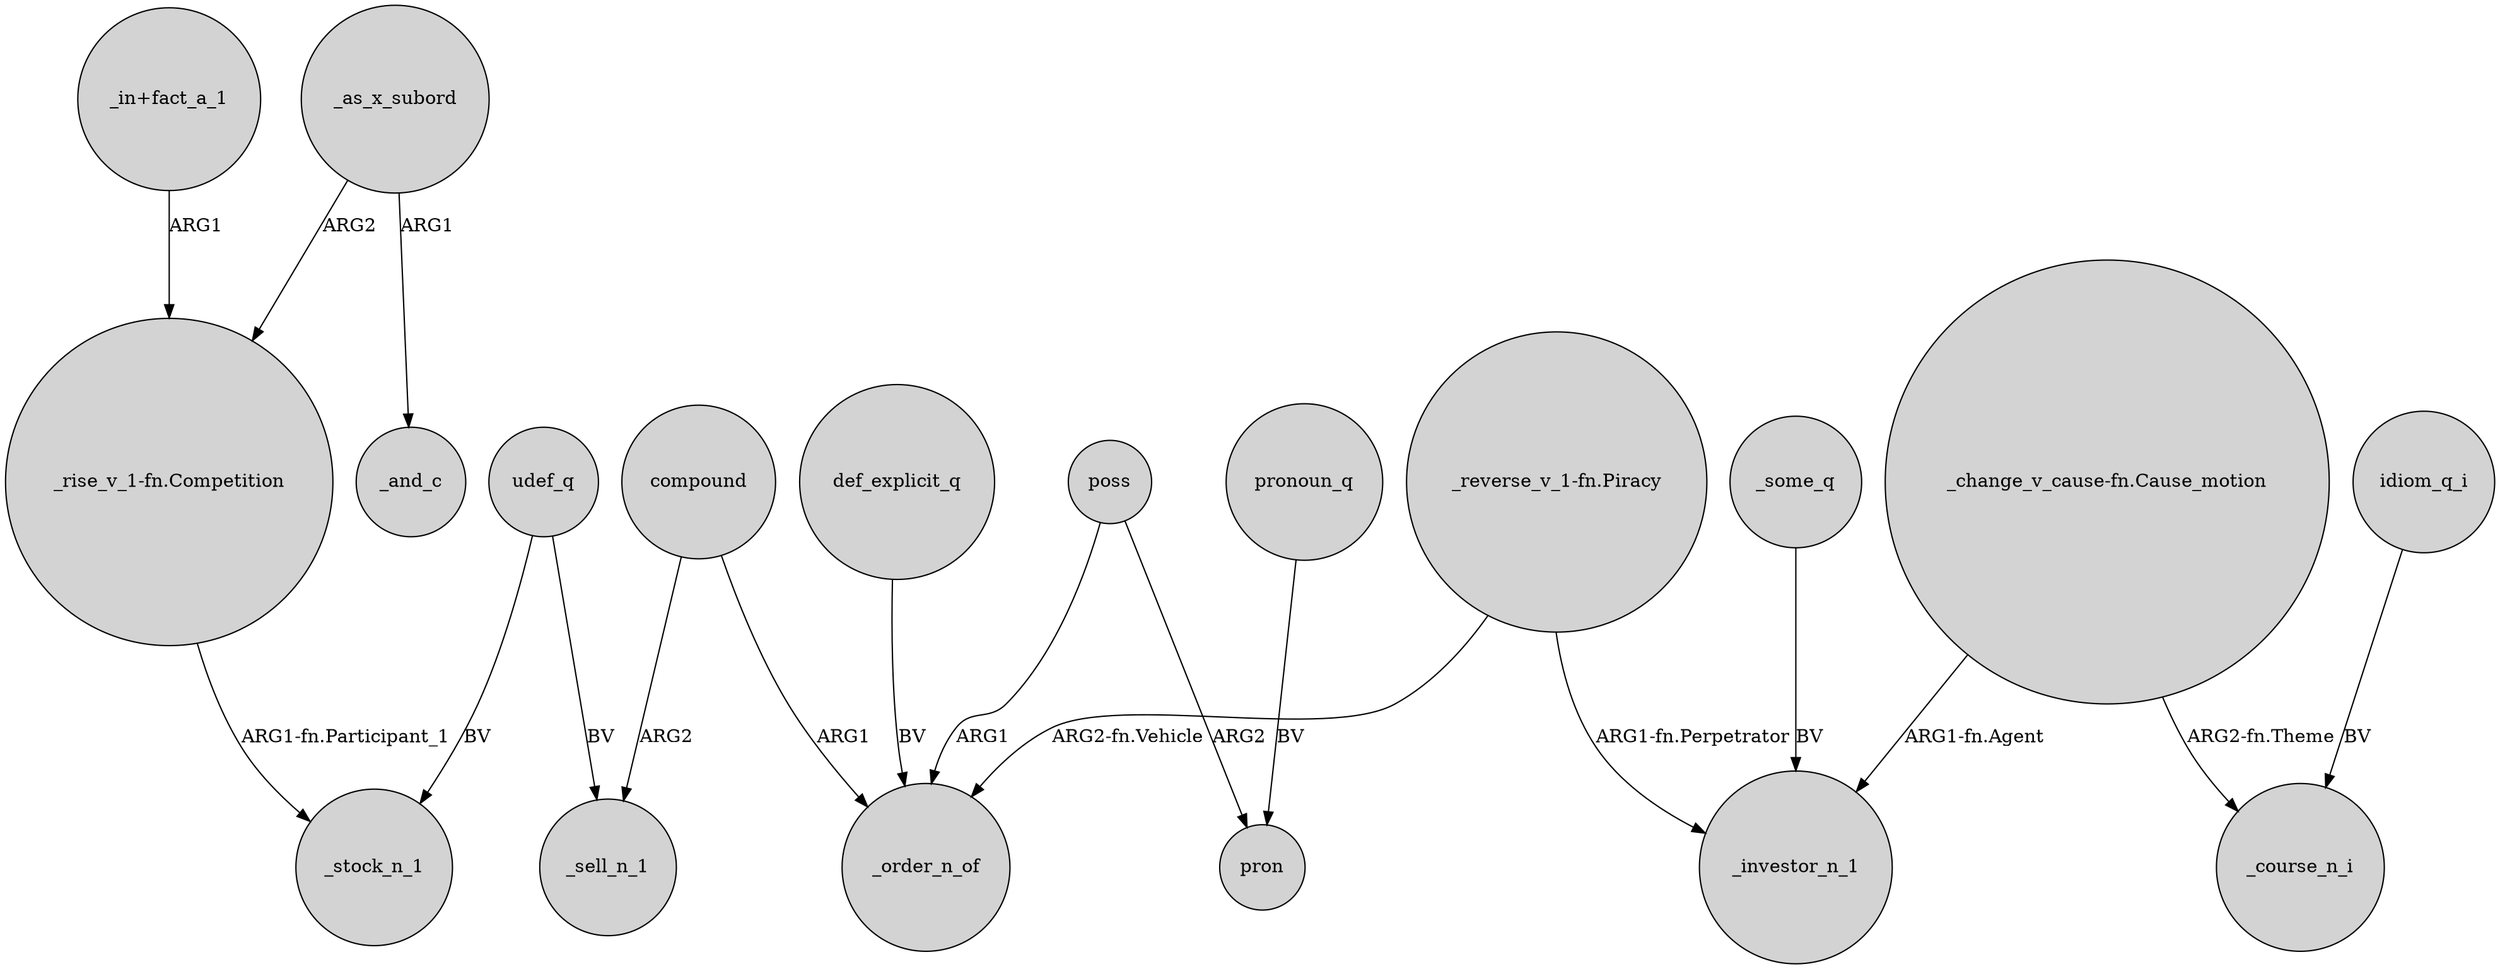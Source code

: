 digraph {
	node [shape=circle style=filled]
	"_rise_v_1-fn.Competition" -> _stock_n_1 [label="ARG1-fn.Participant_1"]
	_as_x_subord -> "_rise_v_1-fn.Competition" [label=ARG2]
	"_change_v_cause-fn.Cause_motion" -> _course_n_i [label="ARG2-fn.Theme"]
	compound -> _sell_n_1 [label=ARG2]
	compound -> _order_n_of [label=ARG1]
	"_reverse_v_1-fn.Piracy" -> _order_n_of [label="ARG2-fn.Vehicle"]
	_as_x_subord -> _and_c [label=ARG1]
	"_reverse_v_1-fn.Piracy" -> _investor_n_1 [label="ARG1-fn.Perpetrator"]
	_some_q -> _investor_n_1 [label=BV]
	poss -> pron [label=ARG2]
	udef_q -> _sell_n_1 [label=BV]
	"_in+fact_a_1" -> "_rise_v_1-fn.Competition" [label=ARG1]
	pronoun_q -> pron [label=BV]
	idiom_q_i -> _course_n_i [label=BV]
	def_explicit_q -> _order_n_of [label=BV]
	udef_q -> _stock_n_1 [label=BV]
	"_change_v_cause-fn.Cause_motion" -> _investor_n_1 [label="ARG1-fn.Agent"]
	poss -> _order_n_of [label=ARG1]
}
